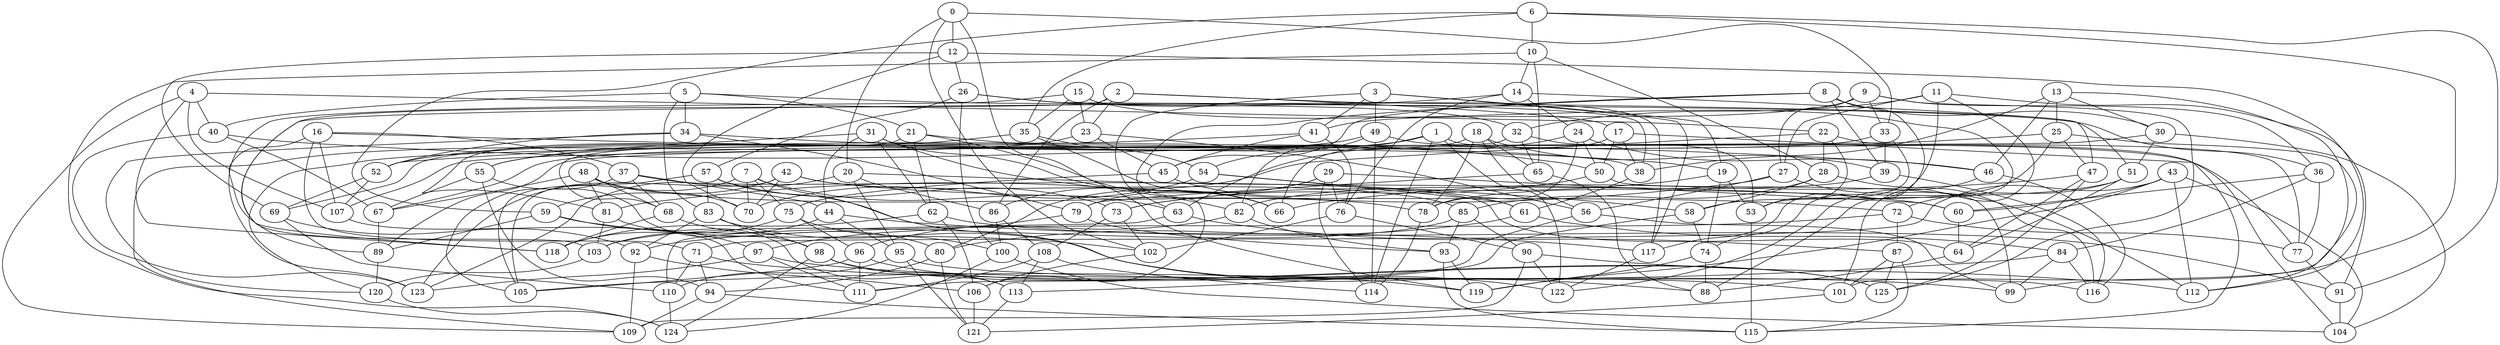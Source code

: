 graph g {0;1;2;3;4;5;6;7;8;9;10;11;12;13;14;15;16;17;18;19;20;21;22;23;24;25;26;27;28;29;30;31;32;33;34;35;36;37;38;39;40;41;42;43;44;45;46;47;48;49;50;51;52;53;54;55;56;57;58;59;60;61;62;63;64;65;66;67;68;69;70;71;72;73;74;75;76;77;78;79;80;81;82;83;84;85;86;87;88;89;90;91;92;93;94;95;96;97;98;99;100;101;102;103;104;105;106;107;108;109;110;111;112;113;114;115;116;117;118;119;120;121;122;123;124;125;0 -- 12;0 -- 20;0 -- 33;0 -- 66;0 -- 102;1 -- 55;1 -- 82;1 -- 104;1 -- 114;1 -- 122;2 -- 17;2 -- 23;2 -- 51;2 -- 86;2 -- 103;3 -- 19;3 -- 41;3 -- 49;3 -- 63;3 -- 117;4 -- 22;4 -- 40;4 -- 107;4 -- 109;4 -- 118;5 -- 21;5 -- 34;5 -- 36;5 -- 40;5 -- 83;6 -- 10;6 -- 35;6 -- 59;6 -- 91;6 -- 99;7 -- 63;7 -- 70;7 -- 75;7 -- 119;7 -- 123;8 -- 30;8 -- 39;8 -- 45;8 -- 74;8 -- 106;9 -- 27;9 -- 33;9 -- 36;9 -- 41;9 -- 125;10 -- 14;10 -- 28;10 -- 65;10 -- 124;11 -- 27;11 -- 32;11 -- 91;11 -- 101;11 -- 117;12 -- 26;12 -- 69;12 -- 70;12 -- 112;13 -- 25;13 -- 30;13 -- 38;13 -- 46;13 -- 101;14 -- 24;14 -- 47;14 -- 76;14 -- 118;15 -- 23;15 -- 35;15 -- 88;15 -- 117;15 -- 123;16 -- 19;16 -- 37;16 -- 71;16 -- 89;16 -- 107;17 -- 38;17 -- 50;17 -- 66;17 -- 115;18 -- 39;18 -- 56;18 -- 65;18 -- 69;18 -- 78;19 -- 53;19 -- 73;19 -- 74;20 -- 60;20 -- 86;20 -- 95;20 -- 123;21 -- 50;21 -- 62;21 -- 81;21 -- 119;22 -- 28;22 -- 53;22 -- 77;22 -- 86;23 -- 45;23 -- 56;23 -- 109;24 -- 46;24 -- 50;24 -- 63;24 -- 78;25 -- 47;25 -- 58;25 -- 107;25 -- 112;26 -- 32;26 -- 38;26 -- 57;26 -- 100;27 -- 56;27 -- 81;27 -- 112;28 -- 58;28 -- 85;28 -- 116;29 -- 60;29 -- 76;29 -- 79;29 -- 80;29 -- 114;30 -- 51;30 -- 89;30 -- 104;31 -- 44;31 -- 52;31 -- 62;31 -- 66;31 -- 82;32 -- 53;32 -- 65;32 -- 68;33 -- 39;33 -- 53;33 -- 67;34 -- 38;34 -- 52;34 -- 79;34 -- 120;35 -- 54;35 -- 55;35 -- 66;36 -- 60;36 -- 77;36 -- 84;37 -- 44;37 -- 64;37 -- 68;37 -- 105;38 -- 61;39 -- 82;39 -- 116;40 -- 46;40 -- 67;40 -- 123;41 -- 45;41 -- 76;41 -- 120;42 -- 59;42 -- 70;42 -- 72;42 -- 85;42 -- 105;43 -- 60;43 -- 71;43 -- 104;43 -- 112;43 -- 119;44 -- 95;44 -- 103;44 -- 117;45 -- 61;45 -- 75;46 -- 116;46 -- 122;47 -- 64;47 -- 66;47 -- 125;48 -- 67;48 -- 68;48 -- 70;48 -- 78;48 -- 81;49 -- 52;49 -- 54;49 -- 77;49 -- 114;50 -- 73;50 -- 99;51 -- 64;51 -- 72;51 -- 78;52 -- 69;52 -- 107;53 -- 115;54 -- 58;54 -- 61;54 -- 70;55 -- 67;55 -- 94;55 -- 98;56 -- 99;56 -- 111;57 -- 73;57 -- 83;57 -- 105;57 -- 122;58 -- 74;58 -- 113;59 -- 89;59 -- 97;59 -- 102;60 -- 64;61 -- 80;61 -- 84;62 -- 91;62 -- 106;62 -- 118;63 -- 87;63 -- 110;64 -- 88;65 -- 79;65 -- 88;67 -- 89;68 -- 80;68 -- 118;69 -- 92;69 -- 110;71 -- 94;71 -- 99;71 -- 110;72 -- 77;72 -- 87;72 -- 92;73 -- 102;73 -- 108;74 -- 88;74 -- 119;75 -- 96;75 -- 100;75 -- 118;76 -- 90;76 -- 102;77 -- 91;78 -- 114;79 -- 93;79 -- 97;80 -- 94;80 -- 121;81 -- 103;81 -- 113;82 -- 93;82 -- 96;83 -- 88;83 -- 92;83 -- 98;84 -- 99;84 -- 105;84 -- 116;85 -- 90;85 -- 93;85 -- 103;86 -- 100;86 -- 108;87 -- 101;87 -- 115;87 -- 125;89 -- 120;90 -- 109;90 -- 112;90 -- 122;91 -- 104;92 -- 106;92 -- 109;93 -- 115;93 -- 119;94 -- 109;94 -- 115;95 -- 110;95 -- 116;95 -- 121;96 -- 105;96 -- 111;96 -- 125;97 -- 101;97 -- 111;97 -- 123;98 -- 113;98 -- 124;98 -- 125;100 -- 104;100 -- 124;101 -- 121;102 -- 106;103 -- 120;106 -- 121;107 -- 111;108 -- 111;108 -- 113;108 -- 114;110 -- 124;113 -- 121;117 -- 122;120 -- 124;}